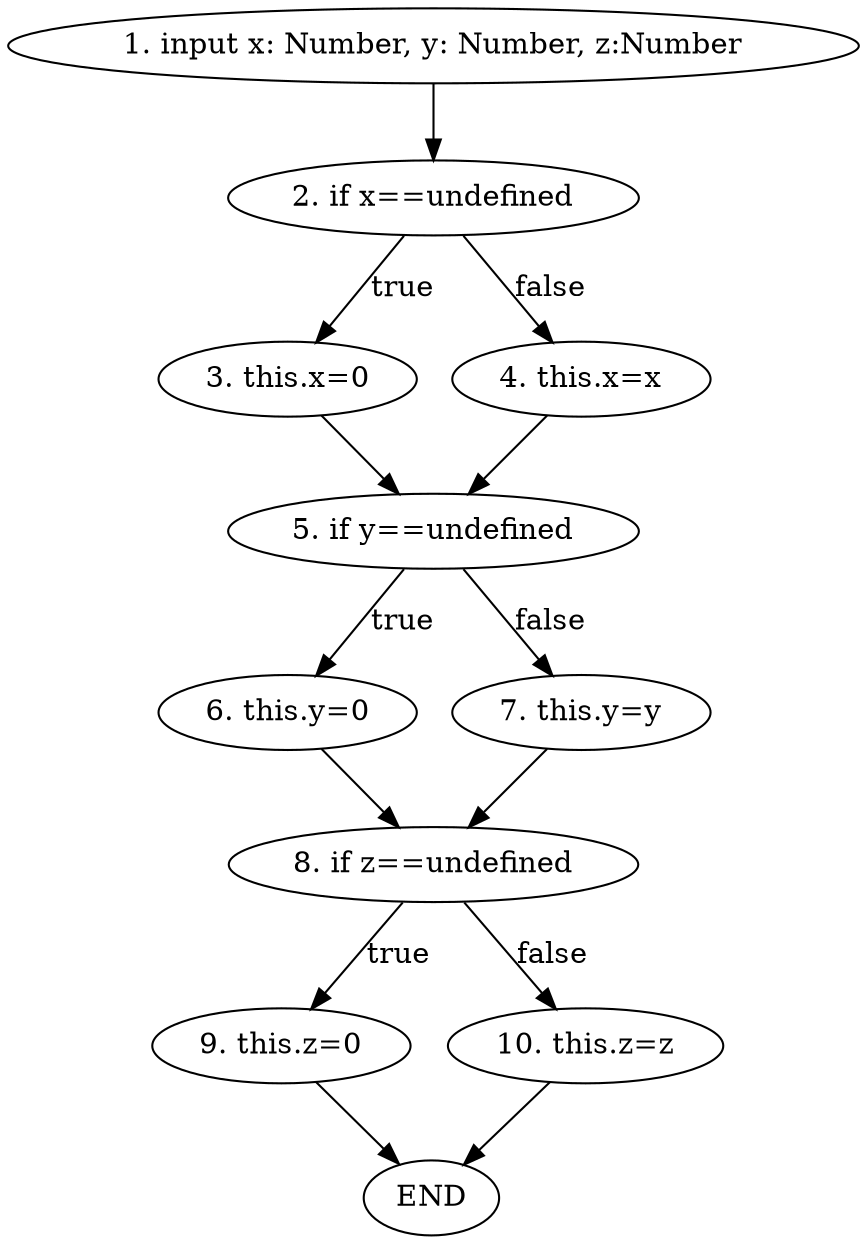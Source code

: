 digraph G {
    INP [label="1. input x: Number, y: Number, z:Number"]
    IF1 [label="2. if x==undefined"]
    SET1 [label="3. this.x=0"]
    ELSE1 [label="4. this.x=x"]
    IF2 [label="5. if y==undefined"]
    SET2 [label="6. this.y=0"]
    ELSE2 [label="7. this.y=y"]
    IF3 [label="8. if z==undefined"]
    SET3 [label="9. this.z=0"]
    ELSE3 [label="10. this.z=z"]

    INP -> IF1 
    IF1 -> SET1 [label="true"]
    IF1 -> ELSE1 [label="false"]

    SET1 -> IF2 
    ELSE1 -> IF2
    IF2 -> SET2 [label="true"]
    IF2 -> ELSE2 [label="false"]

    SET2 -> IF3
    ELSE2 -> IF3
    IF3 -> SET3 [label="true"]
    IF3 -> ELSE3 [label="false"]

    SET3 -> END 
    ELSE3 -> END

}